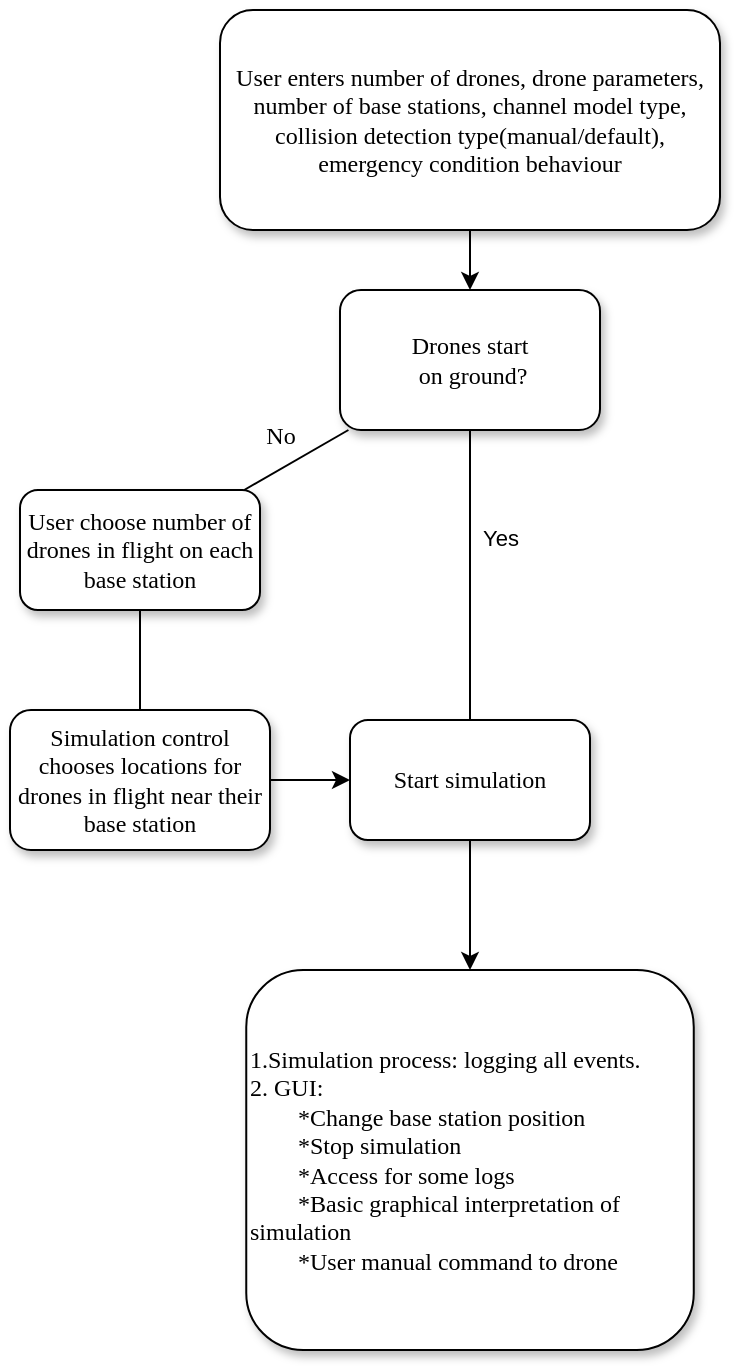 <mxfile version="24.9.0">
  <diagram name="Page-1" id="10a91c8b-09ff-31b1-d368-03940ed4cc9e">
    <mxGraphModel grid="1" page="1" gridSize="10" guides="1" tooltips="1" connect="1" arrows="1" fold="1" pageScale="1" pageWidth="1100" pageHeight="850" background="none" math="0" shadow="0">
      <root>
        <mxCell id="0" />
        <mxCell id="1" parent="0" />
        <mxCell id="62893188c0fa7362-1" value="&lt;span style=&quot;text-wrap: nowrap;&quot;&gt;Drones start&lt;br&gt;&amp;nbsp;on ground?&lt;/span&gt;" style="whiteSpace=wrap;html=1;rounded=1;shadow=1;labelBackgroundColor=none;strokeWidth=1;fontFamily=Verdana;fontSize=12;align=center;" vertex="1" parent="1">
          <mxGeometry x="538" y="180" width="130" height="70" as="geometry" />
        </mxCell>
        <mxCell id="62893188c0fa7362-2" value="&lt;span&gt;User choose number of drones in flight on each base station&lt;/span&gt;" style="whiteSpace=wrap;html=1;rounded=1;shadow=1;labelBackgroundColor=none;strokeWidth=1;fontFamily=Verdana;fontSize=12;align=center;" vertex="1" parent="1">
          <mxGeometry x="378" y="280" width="120" height="60" as="geometry" />
        </mxCell>
        <mxCell id="w1OYUL54Rmi4PBNK3p4e-6" style="edgeStyle=orthogonalEdgeStyle;rounded=0;orthogonalLoop=1;jettySize=auto;html=1;exitX=0.5;exitY=1;exitDx=0;exitDy=0;entryX=0.5;entryY=0;entryDx=0;entryDy=0;" edge="1" parent="1" source="62893188c0fa7362-3" target="w1OYUL54Rmi4PBNK3p4e-5">
          <mxGeometry relative="1" as="geometry" />
        </mxCell>
        <mxCell id="62893188c0fa7362-3" value="&lt;span&gt;Start simulation&lt;/span&gt;" style="whiteSpace=wrap;html=1;rounded=1;shadow=1;labelBackgroundColor=none;strokeWidth=1;fontFamily=Verdana;fontSize=12;align=center;" vertex="1" parent="1">
          <mxGeometry x="543" y="395" width="120" height="60" as="geometry" />
        </mxCell>
        <mxCell id="62893188c0fa7362-4" value="" style="rounded=0;html=1;labelBackgroundColor=none;startArrow=none;startFill=0;startSize=5;endArrow=none;endFill=0;endSize=5;jettySize=auto;orthogonalLoop=1;strokeWidth=1;fontFamily=Verdana;fontSize=12" edge="1" parent="1" source="62893188c0fa7362-1" target="62893188c0fa7362-3">
          <mxGeometry x="0.805" y="42" relative="1" as="geometry">
            <mxPoint as="offset" />
          </mxGeometry>
        </mxCell>
        <mxCell id="w1OYUL54Rmi4PBNK3p4e-3" value="Yes" style="edgeLabel;html=1;align=center;verticalAlign=middle;resizable=0;points=[];" connectable="0" vertex="1" parent="62893188c0fa7362-4">
          <mxGeometry x="-0.256" y="5" relative="1" as="geometry">
            <mxPoint x="10" as="offset" />
          </mxGeometry>
        </mxCell>
        <mxCell id="62893188c0fa7362-5" value="No" style="rounded=0;html=1;labelBackgroundColor=default;startArrow=none;startFill=0;startSize=5;endArrow=none;endFill=0;endSize=5;jettySize=auto;orthogonalLoop=1;strokeWidth=1;fontFamily=Verdana;fontSize=12" edge="1" parent="1" source="62893188c0fa7362-1" target="62893188c0fa7362-2">
          <mxGeometry x="0.03" y="-14" relative="1" as="geometry">
            <mxPoint as="offset" />
          </mxGeometry>
        </mxCell>
        <mxCell id="w1OYUL54Rmi4PBNK3p4e-4" style="edgeStyle=orthogonalEdgeStyle;rounded=0;orthogonalLoop=1;jettySize=auto;html=1;exitX=1;exitY=0.5;exitDx=0;exitDy=0;entryX=0;entryY=0.5;entryDx=0;entryDy=0;" edge="1" parent="1" source="62893188c0fa7362-8" target="62893188c0fa7362-3">
          <mxGeometry relative="1" as="geometry" />
        </mxCell>
        <mxCell id="62893188c0fa7362-8" value="&lt;span&gt;Simulation control chooses locations for drones in flight near their base station&lt;/span&gt;" style="whiteSpace=wrap;html=1;rounded=1;shadow=1;labelBackgroundColor=none;strokeWidth=1;fontFamily=Verdana;fontSize=12;align=center;" vertex="1" parent="1">
          <mxGeometry x="373" y="390" width="130" height="70" as="geometry" />
        </mxCell>
        <mxCell id="62893188c0fa7362-14" value="" style="rounded=0;html=1;labelBackgroundColor=none;startArrow=none;startFill=0;startSize=5;endArrow=none;endFill=0;endSize=5;jettySize=auto;orthogonalLoop=1;strokeWidth=1;fontFamily=Verdana;fontSize=12" edge="1" parent="1" source="62893188c0fa7362-2" target="62893188c0fa7362-8">
          <mxGeometry x="-0.2" y="-14" relative="1" as="geometry">
            <mxPoint as="offset" />
          </mxGeometry>
        </mxCell>
        <mxCell id="w1OYUL54Rmi4PBNK3p4e-2" style="edgeStyle=orthogonalEdgeStyle;rounded=0;orthogonalLoop=1;jettySize=auto;html=1;exitX=0.5;exitY=1;exitDx=0;exitDy=0;entryX=0.5;entryY=0;entryDx=0;entryDy=0;" edge="1" parent="1" source="w1OYUL54Rmi4PBNK3p4e-1" target="62893188c0fa7362-1">
          <mxGeometry relative="1" as="geometry" />
        </mxCell>
        <mxCell id="w1OYUL54Rmi4PBNK3p4e-1" value="User enters number of drones, drone parameters, number of base stations, channel model type, collision detection type(manual/default), emergency condition behaviour" style="whiteSpace=wrap;html=1;rounded=1;shadow=1;labelBackgroundColor=none;strokeWidth=1;fontFamily=Verdana;fontSize=12;align=center;" vertex="1" parent="1">
          <mxGeometry x="478" y="40" width="250" height="110" as="geometry" />
        </mxCell>
        <mxCell id="w1OYUL54Rmi4PBNK3p4e-5" value="&lt;span&gt;1.Simulation process: logging all events.&lt;br&gt;2. GUI:&lt;br&gt;&lt;span style=&quot;white-space: pre;&quot;&gt;&#x9;&lt;/span&gt;*Change base station position&lt;br&gt;&lt;div style=&quot;&quot;&gt;&lt;span style=&quot;background-color: initial; white-space: pre;&quot;&gt;&#x9;&lt;/span&gt;&lt;span style=&quot;background-color: initial;&quot;&gt;*Stop simulation&lt;br&gt;&lt;span style=&quot;white-space: pre;&quot;&gt;&#x9;&lt;/span&gt;*Access for some logs&lt;br&gt;&lt;/span&gt;&lt;/div&gt;&lt;div style=&quot;&quot;&gt;&lt;span style=&quot;background-color: initial;&quot;&gt;&lt;span style=&quot;white-space: pre;&quot;&gt;&#x9;&lt;/span&gt;*Basic graphical interpretation of simulation&lt;br&gt;&lt;/span&gt;&lt;/div&gt;&lt;div style=&quot;&quot;&gt;&lt;span style=&quot;background-color: initial;&quot;&gt;&lt;span style=&quot;white-space: pre;&quot;&gt;&#x9;&lt;/span&gt;*User manual command to drone&lt;br&gt;&lt;/span&gt;&lt;/div&gt;&lt;/span&gt;" style="whiteSpace=wrap;html=1;rounded=1;shadow=1;labelBackgroundColor=none;strokeWidth=1;fontFamily=Verdana;fontSize=12;align=left;" vertex="1" parent="1">
          <mxGeometry x="491.13" y="520" width="223.75" height="190" as="geometry" />
        </mxCell>
      </root>
    </mxGraphModel>
  </diagram>
</mxfile>
